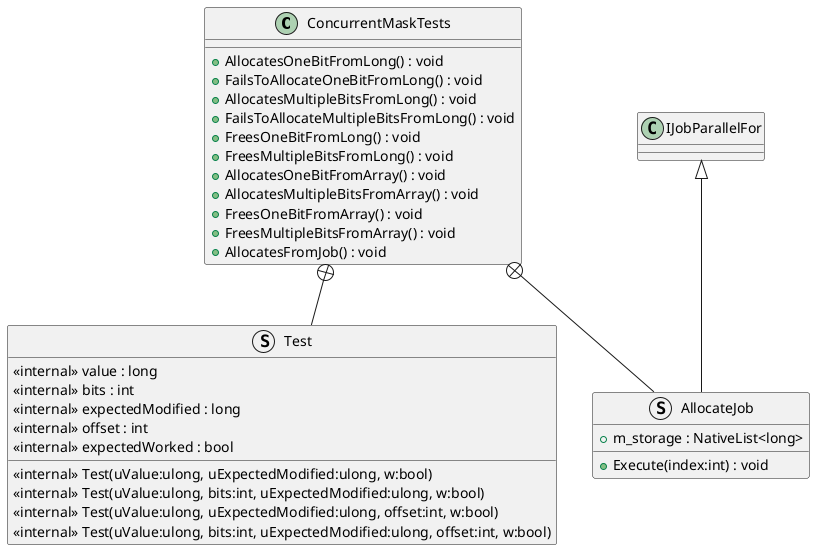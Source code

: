 @startuml
class ConcurrentMaskTests {
    + AllocatesOneBitFromLong() : void
    + FailsToAllocateOneBitFromLong() : void
    + AllocatesMultipleBitsFromLong() : void
    + FailsToAllocateMultipleBitsFromLong() : void
    + FreesOneBitFromLong() : void
    + FreesMultipleBitsFromLong() : void
    + AllocatesOneBitFromArray() : void
    + AllocatesMultipleBitsFromArray() : void
    + FreesOneBitFromArray() : void
    + FreesMultipleBitsFromArray() : void
    + AllocatesFromJob() : void
}
struct Test {
    <<internal>> value : long
    <<internal>> bits : int
    <<internal>> expectedModified : long
    <<internal>> offset : int
    <<internal>> expectedWorked : bool
    <<internal>> Test(uValue:ulong, uExpectedModified:ulong, w:bool)
    <<internal>> Test(uValue:ulong, bits:int, uExpectedModified:ulong, w:bool)
    <<internal>> Test(uValue:ulong, uExpectedModified:ulong, offset:int, w:bool)
    <<internal>> Test(uValue:ulong, bits:int, uExpectedModified:ulong, offset:int, w:bool)
}
struct AllocateJob {
    + m_storage : NativeList<long>
    + Execute(index:int) : void
}
ConcurrentMaskTests +-- Test
ConcurrentMaskTests +-- AllocateJob
IJobParallelFor <|-- AllocateJob
@enduml
